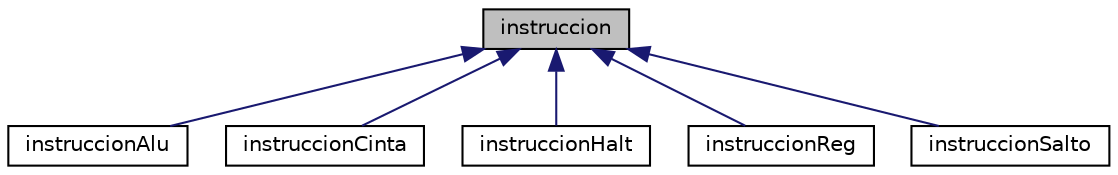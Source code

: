 digraph "instruccion"
{
  edge [fontname="Helvetica",fontsize="10",labelfontname="Helvetica",labelfontsize="10"];
  node [fontname="Helvetica",fontsize="10",shape=record];
  Node1 [label="instruccion",height=0.2,width=0.4,color="black", fillcolor="grey75", style="filled", fontcolor="black"];
  Node1 -> Node2 [dir="back",color="midnightblue",fontsize="10",style="solid",fontname="Helvetica"];
  Node2 [label="instruccionAlu",height=0.2,width=0.4,color="black", fillcolor="white", style="filled",URL="$classinstruccionAlu.html"];
  Node1 -> Node3 [dir="back",color="midnightblue",fontsize="10",style="solid",fontname="Helvetica"];
  Node3 [label="instruccionCinta",height=0.2,width=0.4,color="black", fillcolor="white", style="filled",URL="$classinstruccionCinta.html"];
  Node1 -> Node4 [dir="back",color="midnightblue",fontsize="10",style="solid",fontname="Helvetica"];
  Node4 [label="instruccionHalt",height=0.2,width=0.4,color="black", fillcolor="white", style="filled",URL="$classinstruccionHalt.html"];
  Node1 -> Node5 [dir="back",color="midnightblue",fontsize="10",style="solid",fontname="Helvetica"];
  Node5 [label="instruccionReg",height=0.2,width=0.4,color="black", fillcolor="white", style="filled",URL="$classinstruccionReg.html"];
  Node1 -> Node6 [dir="back",color="midnightblue",fontsize="10",style="solid",fontname="Helvetica"];
  Node6 [label="instruccionSalto",height=0.2,width=0.4,color="black", fillcolor="white", style="filled",URL="$classinstruccionSalto.html"];
}
